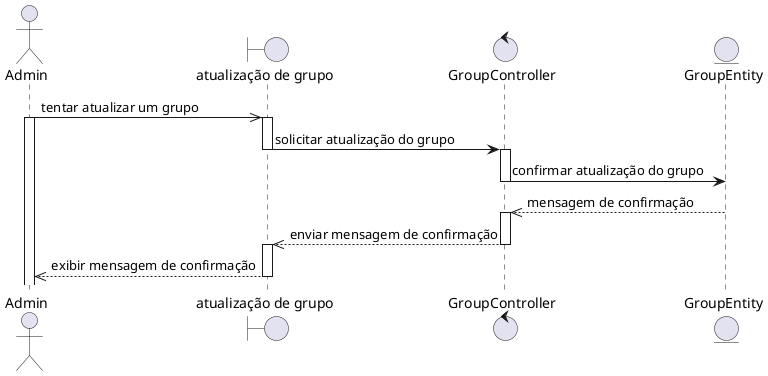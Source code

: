 @startuml
actor Admin
boundary "atualização de grupo" as grupo
control GroupController
entity GroupEntity

Admin ->> grupo: tentar atualizar um grupo
activate Admin
activate grupo
grupo -> GroupController: solicitar atualização do grupo
deactivate grupo
activate GroupController
GroupController -> GroupEntity: confirmar atualização do grupo
deactivate GroupController
GroupEntity -->> GroupController: mensagem de confirmação
activate GroupController
GroupController -->> grupo: enviar mensagem de confirmação
deactivate GroupController
activate grupo
grupo -->> Admin: exibir mensagem de confirmação
deactivate grupo
@enduml